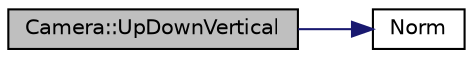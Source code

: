 digraph "Camera::UpDownVertical"
{
 // LATEX_PDF_SIZE
  edge [fontname="Helvetica",fontsize="10",labelfontname="Helvetica",labelfontsize="10"];
  node [fontname="Helvetica",fontsize="10",shape=record];
  rankdir="LR";
  Node1 [label="Camera::UpDownVertical",height=0.2,width=0.4,color="black", fillcolor="grey75", style="filled", fontcolor="black",tooltip="Moves the camera vertically."];
  Node1 -> Node2 [color="midnightblue",fontsize="10",style="solid",fontname="Helvetica"];
  Node2 [label="Norm",height=0.2,width=0.4,color="black", fillcolor="white", style="filled",URL="$evector_8h.html#af90b4e3482e18ba87ba91dac37f85813",tooltip="Compute the Euclidean norm of a vector."];
}
